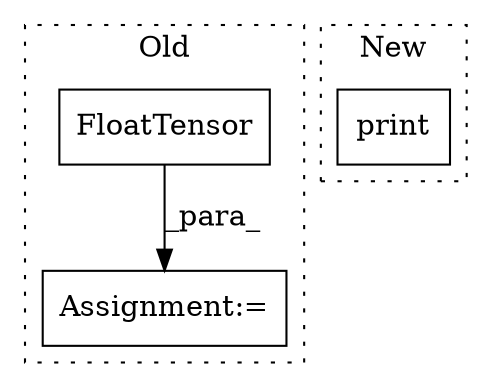 digraph G {
subgraph cluster0 {
1 [label="FloatTensor" a="32" s="7468,7496" l="12,1" shape="box"];
3 [label="Assignment:=" a="7" s="7594" l="1" shape="box"];
label = "Old";
style="dotted";
}
subgraph cluster1 {
2 [label="print" a="32" s="9171" l="7" shape="box"];
label = "New";
style="dotted";
}
1 -> 3 [label="_para_"];
}